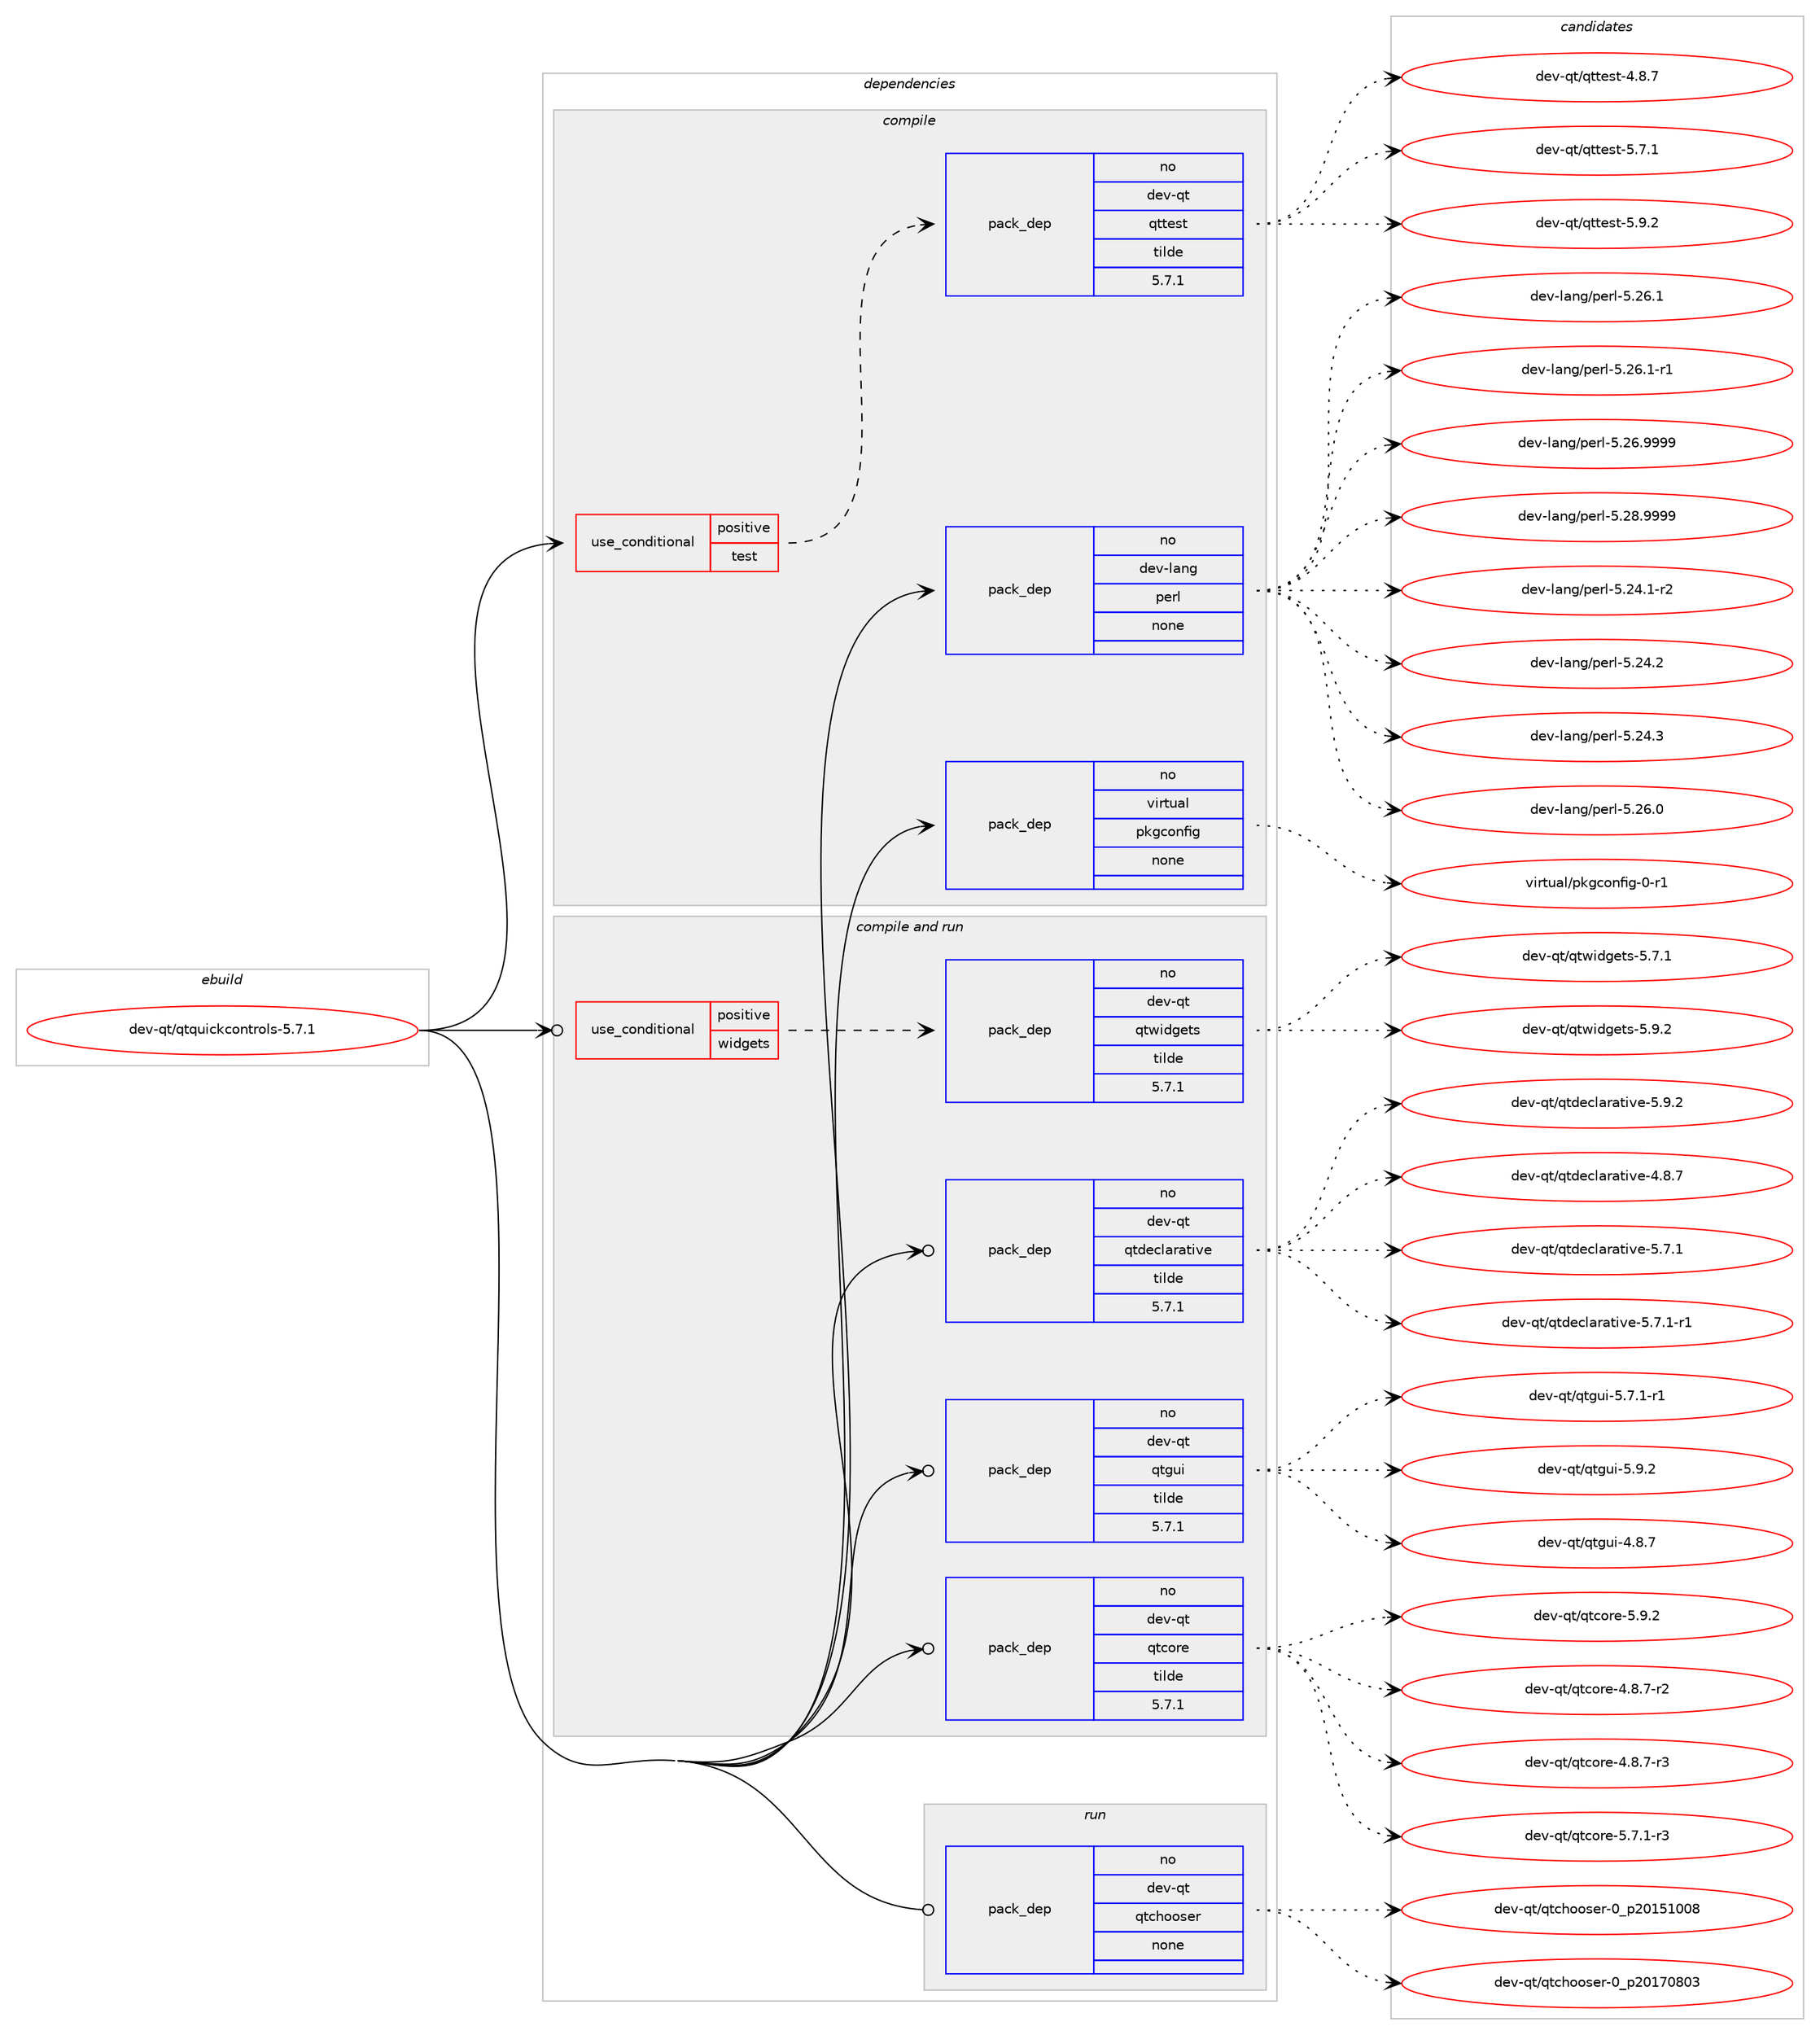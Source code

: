 digraph prolog {

# *************
# Graph options
# *************

newrank=true;
concentrate=true;
compound=true;
graph [rankdir=LR,fontname=Helvetica,fontsize=10,ranksep=1.5];#, ranksep=2.5, nodesep=0.2];
edge  [arrowhead=vee];
node  [fontname=Helvetica,fontsize=10];

# **********
# The ebuild
# **********

subgraph cluster_leftcol {
color=gray;
rank=same;
label=<<i>ebuild</i>>;
id [label="dev-qt/qtquickcontrols-5.7.1", color=red, width=4, href="../dev-qt/qtquickcontrols-5.7.1.svg"];
}

# ****************
# The dependencies
# ****************

subgraph cluster_midcol {
color=gray;
label=<<i>dependencies</i>>;
subgraph cluster_compile {
fillcolor="#eeeeee";
style=filled;
label=<<i>compile</i>>;
subgraph cond44549 {
dependency196499 [label=<<TABLE BORDER="0" CELLBORDER="1" CELLSPACING="0" CELLPADDING="4"><TR><TD ROWSPAN="3" CELLPADDING="10">use_conditional</TD></TR><TR><TD>positive</TD></TR><TR><TD>test</TD></TR></TABLE>>, shape=none, color=red];
subgraph pack147980 {
dependency196500 [label=<<TABLE BORDER="0" CELLBORDER="1" CELLSPACING="0" CELLPADDING="4" WIDTH="220"><TR><TD ROWSPAN="6" CELLPADDING="30">pack_dep</TD></TR><TR><TD WIDTH="110">no</TD></TR><TR><TD>dev-qt</TD></TR><TR><TD>qttest</TD></TR><TR><TD>tilde</TD></TR><TR><TD>5.7.1</TD></TR></TABLE>>, shape=none, color=blue];
}
dependency196499:e -> dependency196500:w [weight=20,style="dashed",arrowhead="vee"];
}
id:e -> dependency196499:w [weight=20,style="solid",arrowhead="vee"];
subgraph pack147981 {
dependency196501 [label=<<TABLE BORDER="0" CELLBORDER="1" CELLSPACING="0" CELLPADDING="4" WIDTH="220"><TR><TD ROWSPAN="6" CELLPADDING="30">pack_dep</TD></TR><TR><TD WIDTH="110">no</TD></TR><TR><TD>dev-lang</TD></TR><TR><TD>perl</TD></TR><TR><TD>none</TD></TR><TR><TD></TD></TR></TABLE>>, shape=none, color=blue];
}
id:e -> dependency196501:w [weight=20,style="solid",arrowhead="vee"];
subgraph pack147982 {
dependency196502 [label=<<TABLE BORDER="0" CELLBORDER="1" CELLSPACING="0" CELLPADDING="4" WIDTH="220"><TR><TD ROWSPAN="6" CELLPADDING="30">pack_dep</TD></TR><TR><TD WIDTH="110">no</TD></TR><TR><TD>virtual</TD></TR><TR><TD>pkgconfig</TD></TR><TR><TD>none</TD></TR><TR><TD></TD></TR></TABLE>>, shape=none, color=blue];
}
id:e -> dependency196502:w [weight=20,style="solid",arrowhead="vee"];
}
subgraph cluster_compileandrun {
fillcolor="#eeeeee";
style=filled;
label=<<i>compile and run</i>>;
subgraph cond44550 {
dependency196503 [label=<<TABLE BORDER="0" CELLBORDER="1" CELLSPACING="0" CELLPADDING="4"><TR><TD ROWSPAN="3" CELLPADDING="10">use_conditional</TD></TR><TR><TD>positive</TD></TR><TR><TD>widgets</TD></TR></TABLE>>, shape=none, color=red];
subgraph pack147983 {
dependency196504 [label=<<TABLE BORDER="0" CELLBORDER="1" CELLSPACING="0" CELLPADDING="4" WIDTH="220"><TR><TD ROWSPAN="6" CELLPADDING="30">pack_dep</TD></TR><TR><TD WIDTH="110">no</TD></TR><TR><TD>dev-qt</TD></TR><TR><TD>qtwidgets</TD></TR><TR><TD>tilde</TD></TR><TR><TD>5.7.1</TD></TR></TABLE>>, shape=none, color=blue];
}
dependency196503:e -> dependency196504:w [weight=20,style="dashed",arrowhead="vee"];
}
id:e -> dependency196503:w [weight=20,style="solid",arrowhead="odotvee"];
subgraph pack147984 {
dependency196505 [label=<<TABLE BORDER="0" CELLBORDER="1" CELLSPACING="0" CELLPADDING="4" WIDTH="220"><TR><TD ROWSPAN="6" CELLPADDING="30">pack_dep</TD></TR><TR><TD WIDTH="110">no</TD></TR><TR><TD>dev-qt</TD></TR><TR><TD>qtcore</TD></TR><TR><TD>tilde</TD></TR><TR><TD>5.7.1</TD></TR></TABLE>>, shape=none, color=blue];
}
id:e -> dependency196505:w [weight=20,style="solid",arrowhead="odotvee"];
subgraph pack147985 {
dependency196506 [label=<<TABLE BORDER="0" CELLBORDER="1" CELLSPACING="0" CELLPADDING="4" WIDTH="220"><TR><TD ROWSPAN="6" CELLPADDING="30">pack_dep</TD></TR><TR><TD WIDTH="110">no</TD></TR><TR><TD>dev-qt</TD></TR><TR><TD>qtdeclarative</TD></TR><TR><TD>tilde</TD></TR><TR><TD>5.7.1</TD></TR></TABLE>>, shape=none, color=blue];
}
id:e -> dependency196506:w [weight=20,style="solid",arrowhead="odotvee"];
subgraph pack147986 {
dependency196507 [label=<<TABLE BORDER="0" CELLBORDER="1" CELLSPACING="0" CELLPADDING="4" WIDTH="220"><TR><TD ROWSPAN="6" CELLPADDING="30">pack_dep</TD></TR><TR><TD WIDTH="110">no</TD></TR><TR><TD>dev-qt</TD></TR><TR><TD>qtgui</TD></TR><TR><TD>tilde</TD></TR><TR><TD>5.7.1</TD></TR></TABLE>>, shape=none, color=blue];
}
id:e -> dependency196507:w [weight=20,style="solid",arrowhead="odotvee"];
}
subgraph cluster_run {
fillcolor="#eeeeee";
style=filled;
label=<<i>run</i>>;
subgraph pack147987 {
dependency196508 [label=<<TABLE BORDER="0" CELLBORDER="1" CELLSPACING="0" CELLPADDING="4" WIDTH="220"><TR><TD ROWSPAN="6" CELLPADDING="30">pack_dep</TD></TR><TR><TD WIDTH="110">no</TD></TR><TR><TD>dev-qt</TD></TR><TR><TD>qtchooser</TD></TR><TR><TD>none</TD></TR><TR><TD></TD></TR></TABLE>>, shape=none, color=blue];
}
id:e -> dependency196508:w [weight=20,style="solid",arrowhead="odot"];
}
}

# **************
# The candidates
# **************

subgraph cluster_choices {
rank=same;
color=gray;
label=<<i>candidates</i>>;

subgraph choice147980 {
color=black;
nodesep=1;
choice1001011184511311647113116116101115116455246564655 [label="dev-qt/qttest-4.8.7", color=red, width=4,href="../dev-qt/qttest-4.8.7.svg"];
choice1001011184511311647113116116101115116455346554649 [label="dev-qt/qttest-5.7.1", color=red, width=4,href="../dev-qt/qttest-5.7.1.svg"];
choice1001011184511311647113116116101115116455346574650 [label="dev-qt/qttest-5.9.2", color=red, width=4,href="../dev-qt/qttest-5.9.2.svg"];
dependency196500:e -> choice1001011184511311647113116116101115116455246564655:w [style=dotted,weight="100"];
dependency196500:e -> choice1001011184511311647113116116101115116455346554649:w [style=dotted,weight="100"];
dependency196500:e -> choice1001011184511311647113116116101115116455346574650:w [style=dotted,weight="100"];
}
subgraph choice147981 {
color=black;
nodesep=1;
choice100101118451089711010347112101114108455346505246494511450 [label="dev-lang/perl-5.24.1-r2", color=red, width=4,href="../dev-lang/perl-5.24.1-r2.svg"];
choice10010111845108971101034711210111410845534650524650 [label="dev-lang/perl-5.24.2", color=red, width=4,href="../dev-lang/perl-5.24.2.svg"];
choice10010111845108971101034711210111410845534650524651 [label="dev-lang/perl-5.24.3", color=red, width=4,href="../dev-lang/perl-5.24.3.svg"];
choice10010111845108971101034711210111410845534650544648 [label="dev-lang/perl-5.26.0", color=red, width=4,href="../dev-lang/perl-5.26.0.svg"];
choice10010111845108971101034711210111410845534650544649 [label="dev-lang/perl-5.26.1", color=red, width=4,href="../dev-lang/perl-5.26.1.svg"];
choice100101118451089711010347112101114108455346505446494511449 [label="dev-lang/perl-5.26.1-r1", color=red, width=4,href="../dev-lang/perl-5.26.1-r1.svg"];
choice10010111845108971101034711210111410845534650544657575757 [label="dev-lang/perl-5.26.9999", color=red, width=4,href="../dev-lang/perl-5.26.9999.svg"];
choice10010111845108971101034711210111410845534650564657575757 [label="dev-lang/perl-5.28.9999", color=red, width=4,href="../dev-lang/perl-5.28.9999.svg"];
dependency196501:e -> choice100101118451089711010347112101114108455346505246494511450:w [style=dotted,weight="100"];
dependency196501:e -> choice10010111845108971101034711210111410845534650524650:w [style=dotted,weight="100"];
dependency196501:e -> choice10010111845108971101034711210111410845534650524651:w [style=dotted,weight="100"];
dependency196501:e -> choice10010111845108971101034711210111410845534650544648:w [style=dotted,weight="100"];
dependency196501:e -> choice10010111845108971101034711210111410845534650544649:w [style=dotted,weight="100"];
dependency196501:e -> choice100101118451089711010347112101114108455346505446494511449:w [style=dotted,weight="100"];
dependency196501:e -> choice10010111845108971101034711210111410845534650544657575757:w [style=dotted,weight="100"];
dependency196501:e -> choice10010111845108971101034711210111410845534650564657575757:w [style=dotted,weight="100"];
}
subgraph choice147982 {
color=black;
nodesep=1;
choice11810511411611797108471121071039911111010210510345484511449 [label="virtual/pkgconfig-0-r1", color=red, width=4,href="../virtual/pkgconfig-0-r1.svg"];
dependency196502:e -> choice11810511411611797108471121071039911111010210510345484511449:w [style=dotted,weight="100"];
}
subgraph choice147983 {
color=black;
nodesep=1;
choice1001011184511311647113116119105100103101116115455346554649 [label="dev-qt/qtwidgets-5.7.1", color=red, width=4,href="../dev-qt/qtwidgets-5.7.1.svg"];
choice1001011184511311647113116119105100103101116115455346574650 [label="dev-qt/qtwidgets-5.9.2", color=red, width=4,href="../dev-qt/qtwidgets-5.9.2.svg"];
dependency196504:e -> choice1001011184511311647113116119105100103101116115455346554649:w [style=dotted,weight="100"];
dependency196504:e -> choice1001011184511311647113116119105100103101116115455346574650:w [style=dotted,weight="100"];
}
subgraph choice147984 {
color=black;
nodesep=1;
choice1001011184511311647113116991111141014552465646554511450 [label="dev-qt/qtcore-4.8.7-r2", color=red, width=4,href="../dev-qt/qtcore-4.8.7-r2.svg"];
choice1001011184511311647113116991111141014552465646554511451 [label="dev-qt/qtcore-4.8.7-r3", color=red, width=4,href="../dev-qt/qtcore-4.8.7-r3.svg"];
choice1001011184511311647113116991111141014553465546494511451 [label="dev-qt/qtcore-5.7.1-r3", color=red, width=4,href="../dev-qt/qtcore-5.7.1-r3.svg"];
choice100101118451131164711311699111114101455346574650 [label="dev-qt/qtcore-5.9.2", color=red, width=4,href="../dev-qt/qtcore-5.9.2.svg"];
dependency196505:e -> choice1001011184511311647113116991111141014552465646554511450:w [style=dotted,weight="100"];
dependency196505:e -> choice1001011184511311647113116991111141014552465646554511451:w [style=dotted,weight="100"];
dependency196505:e -> choice1001011184511311647113116991111141014553465546494511451:w [style=dotted,weight="100"];
dependency196505:e -> choice100101118451131164711311699111114101455346574650:w [style=dotted,weight="100"];
}
subgraph choice147985 {
color=black;
nodesep=1;
choice1001011184511311647113116100101991089711497116105118101455246564655 [label="dev-qt/qtdeclarative-4.8.7", color=red, width=4,href="../dev-qt/qtdeclarative-4.8.7.svg"];
choice1001011184511311647113116100101991089711497116105118101455346554649 [label="dev-qt/qtdeclarative-5.7.1", color=red, width=4,href="../dev-qt/qtdeclarative-5.7.1.svg"];
choice10010111845113116471131161001019910897114971161051181014553465546494511449 [label="dev-qt/qtdeclarative-5.7.1-r1", color=red, width=4,href="../dev-qt/qtdeclarative-5.7.1-r1.svg"];
choice1001011184511311647113116100101991089711497116105118101455346574650 [label="dev-qt/qtdeclarative-5.9.2", color=red, width=4,href="../dev-qt/qtdeclarative-5.9.2.svg"];
dependency196506:e -> choice1001011184511311647113116100101991089711497116105118101455246564655:w [style=dotted,weight="100"];
dependency196506:e -> choice1001011184511311647113116100101991089711497116105118101455346554649:w [style=dotted,weight="100"];
dependency196506:e -> choice10010111845113116471131161001019910897114971161051181014553465546494511449:w [style=dotted,weight="100"];
dependency196506:e -> choice1001011184511311647113116100101991089711497116105118101455346574650:w [style=dotted,weight="100"];
}
subgraph choice147986 {
color=black;
nodesep=1;
choice1001011184511311647113116103117105455246564655 [label="dev-qt/qtgui-4.8.7", color=red, width=4,href="../dev-qt/qtgui-4.8.7.svg"];
choice10010111845113116471131161031171054553465546494511449 [label="dev-qt/qtgui-5.7.1-r1", color=red, width=4,href="../dev-qt/qtgui-5.7.1-r1.svg"];
choice1001011184511311647113116103117105455346574650 [label="dev-qt/qtgui-5.9.2", color=red, width=4,href="../dev-qt/qtgui-5.9.2.svg"];
dependency196507:e -> choice1001011184511311647113116103117105455246564655:w [style=dotted,weight="100"];
dependency196507:e -> choice10010111845113116471131161031171054553465546494511449:w [style=dotted,weight="100"];
dependency196507:e -> choice1001011184511311647113116103117105455346574650:w [style=dotted,weight="100"];
}
subgraph choice147987 {
color=black;
nodesep=1;
choice1001011184511311647113116991041111111151011144548951125048495349484856 [label="dev-qt/qtchooser-0_p20151008", color=red, width=4,href="../dev-qt/qtchooser-0_p20151008.svg"];
choice1001011184511311647113116991041111111151011144548951125048495548564851 [label="dev-qt/qtchooser-0_p20170803", color=red, width=4,href="../dev-qt/qtchooser-0_p20170803.svg"];
dependency196508:e -> choice1001011184511311647113116991041111111151011144548951125048495349484856:w [style=dotted,weight="100"];
dependency196508:e -> choice1001011184511311647113116991041111111151011144548951125048495548564851:w [style=dotted,weight="100"];
}
}

}
